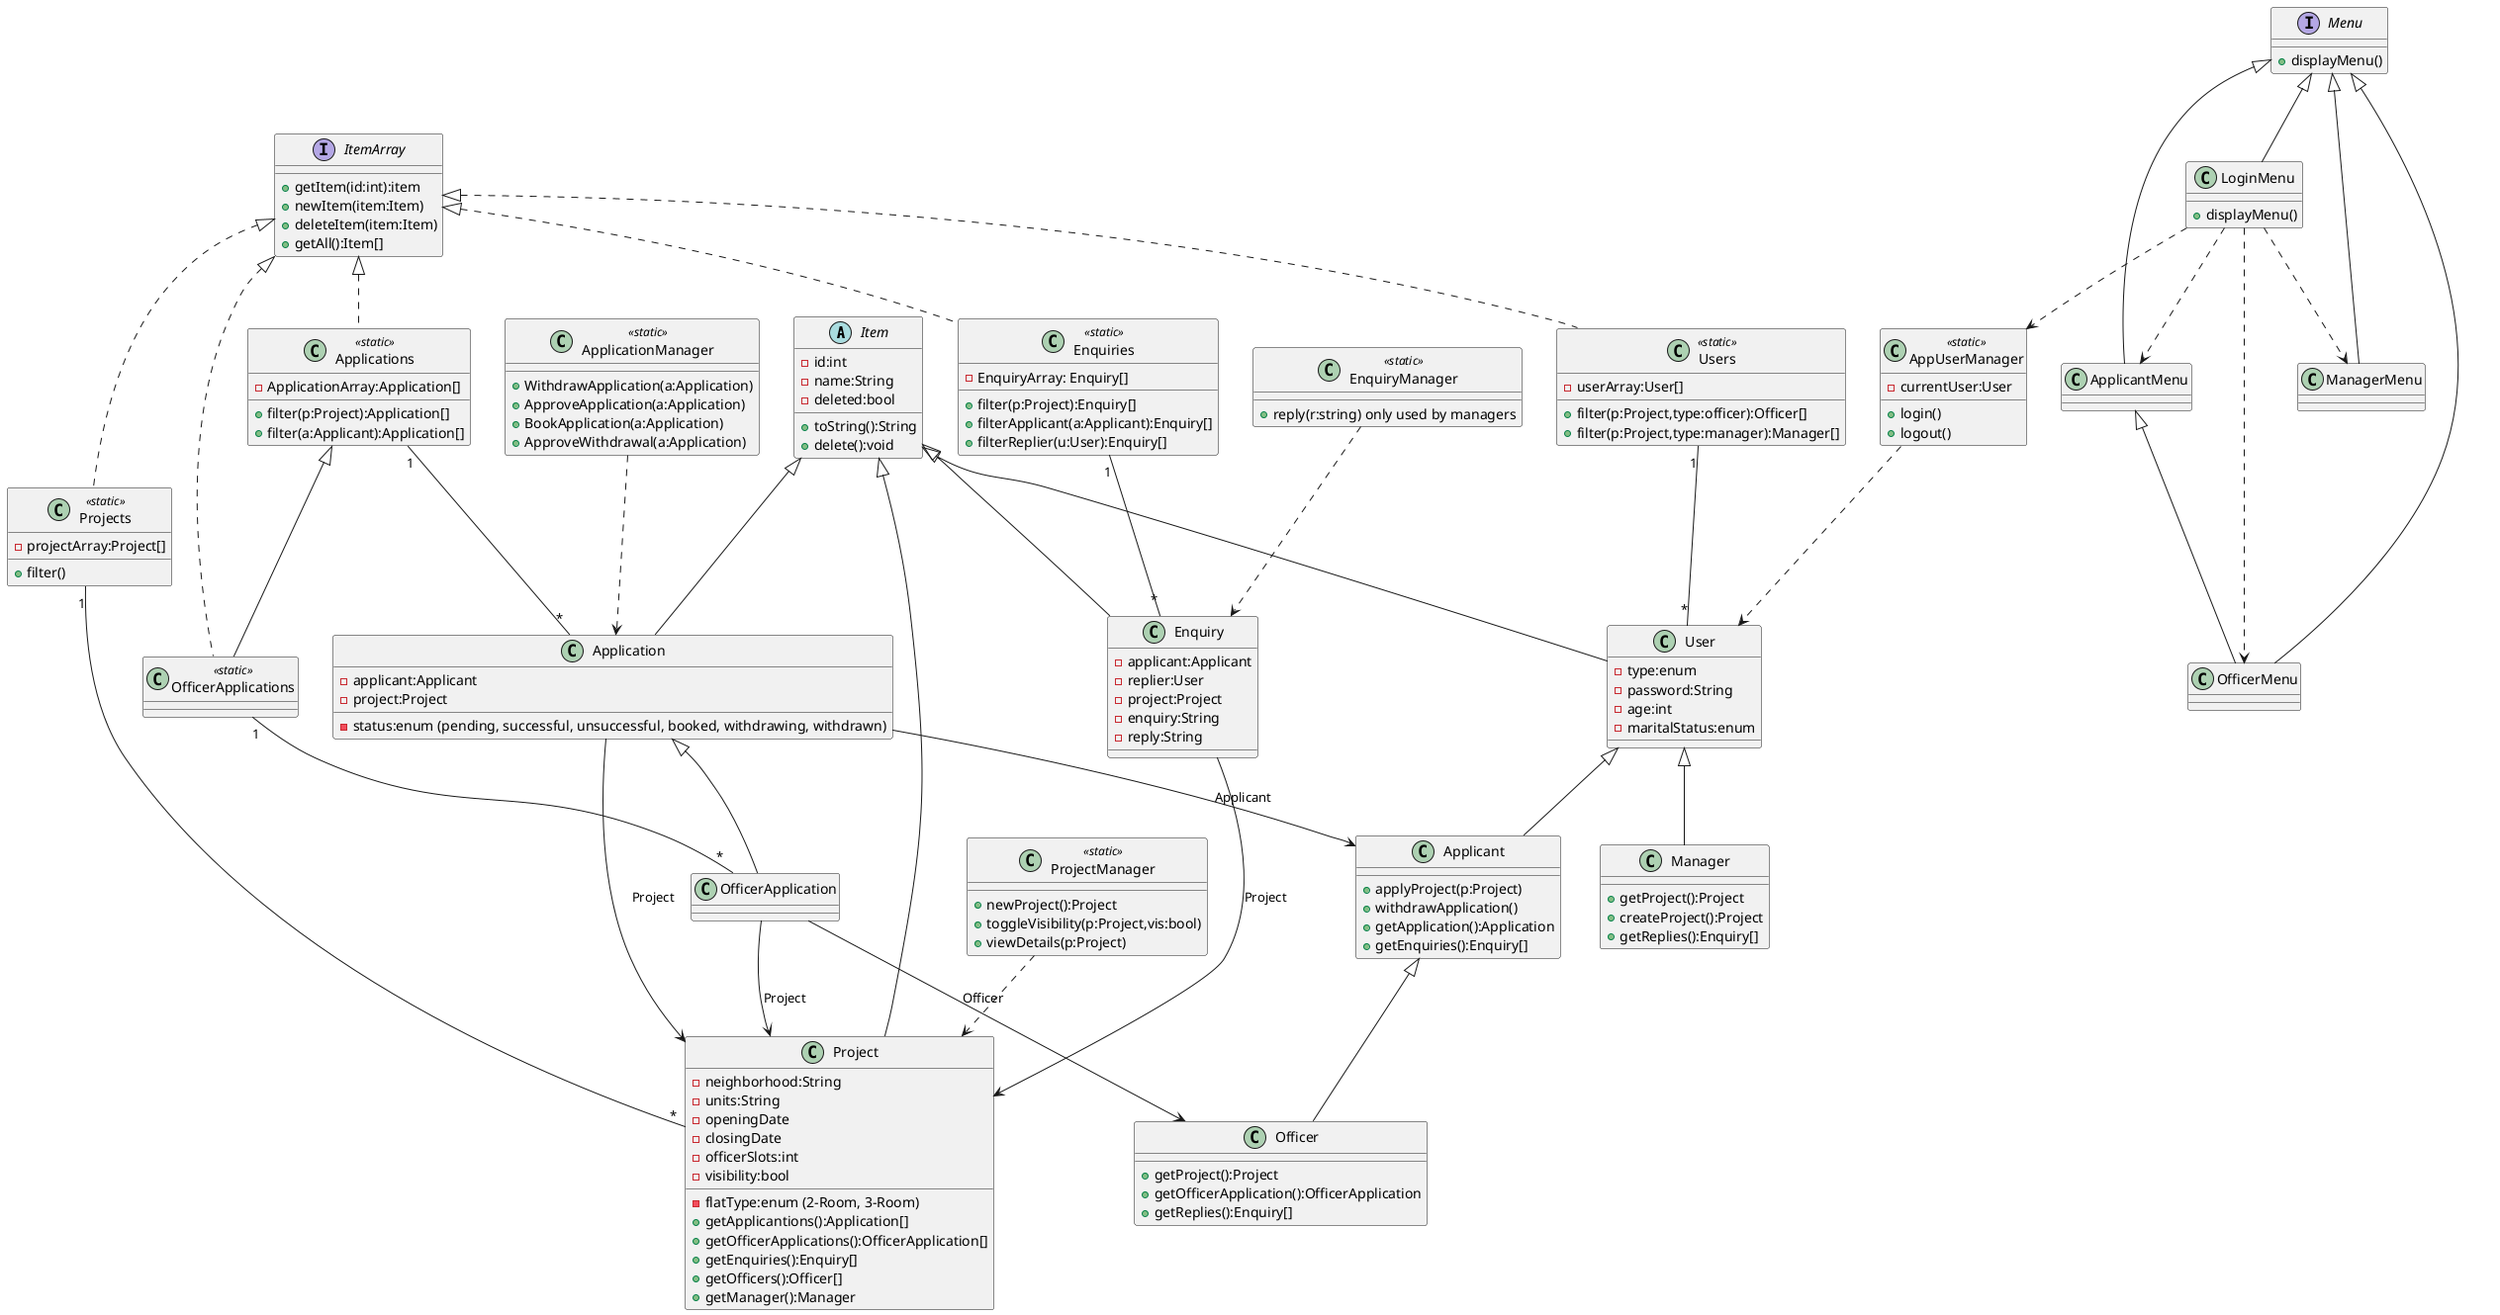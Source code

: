 @startuml EntityClassDiagram
abstract Item {
    -id:int
    -name:String
    -deleted:bool
    +toString():String
    +delete():void
}

interface ItemArray{
    +getItem(id:int):item
    +newItem(item:Item)
    +deleteItem(item:Item)
    +getAll():Item[]
}

'Project Items
class Project extends Item {
    -neighborhood:String
    -flatType:enum (2-Room, 3-Room)
    -units:String
    -openingDate
    -closingDate
    -officerSlots:int
    -visibility:bool
    +getApplicantions():Application[]
    +getOfficerApplications():OfficerApplication[]
    +getEnquiries():Enquiry[]
    +getOfficers():Officer[]
    +getManager():Manager
}

class Application extends Item {
    -applicant:Applicant
    -project:Project
    -status:enum (pending, successful, unsuccessful, booked, withdrawing, withdrawn)
}

Application --> Applicant : Applicant
Application --> Project : Project

class OfficerApplication extends Application
OfficerApplication --> Officer : Officer
OfficerApplication --> Project : Project

class Enquiry extends Item {
    -applicant:Applicant
    -replier:User
    -project:Project
    -enquiry:String
    -reply:String
}
Enquiry --> Project : Project

'Users
class User extends Item{
    -type:enum
    -password:String
    -age:int
    -maritalStatus:enum
}

class Applicant extends User {
    +applyProject(p:Project)
    +withdrawApplication()
    +getApplication():Application
    +getEnquiries():Enquiry[]
}

class Officer extends Applicant {
    +getProject():Project
    +getOfficerApplication():OfficerApplication
    +getReplies():Enquiry[]
}

class Manager extends User {
    +getProject():Project
    +createProject():Project
    +getReplies():Enquiry[]
}

'GUI Interfaces 
interface Menu {
    +displayMenu()
}
class ApplicantMenu extends Menu
class ManagerMenu extends Menu
class OfficerMenu extends Menu
class LoginMenu extends Menu {
    +displayMenu()
    'after login, we call one of the 3 menus based on the  enum 
}
LoginMenu ..> AppUserManager
LoginMenu ..> ApplicantMenu
LoginMenu ..> OfficerMenu
LoginMenu ..> ManagerMenu

'Arrays
class Users <<static>> implements ItemArray {
    -userArray:User[]
    +filter(p:Project,type:officer):Officer[]
    +filter(p:Project,type:manager):Manager[]
}
Users "1" -- "*" User

class Projects <<static>> implements ItemArray {
    -projectArray:Project[]
    +filter()
}
Projects "1" -- "*" Project

class Applications <<static>> implements ItemArray {
    -ApplicationArray:Application[]
    +filter(p:Project):Application[]
    +filter(a:Applicant):Application[]
}
Applications "1" -- "*" Application

class OfficerApplications <<static>> extends Applications implements ItemArray 
OfficerApplications "1" -- "*" OfficerApplication

class Enquiries <<static>> implements ItemArray {
    -EnquiryArray: Enquiry[]
    +filter(p:Project):Enquiry[]
    +filterApplicant(a:Applicant):Enquiry[]
    +filterReplier(u:User):Enquiry[]
}
Enquiries "1" -- "*" Enquiry

'Managers
class ApplicationManager <<static>> {
    +WithdrawApplication(a:Application)
    +ApproveApplication(a:Application)
    +BookApplication(a:Application)
    +ApproveWithdrawal(a:Application)
}
ApplicationManager ..> Application

class ProjectManager <<static>> {
    +newProject():Project
    +toggleVisibility(p:Project,vis:bool)
    +viewDetails(p:Project)
}
ProjectManager ..> Project

class EnquiryManager <<static>> {
    +reply(r:string) only used by managers
}
EnquiryManager ..> Enquiry

class AppUserManager <<static>> {
    -currentUser:User
    +login()
    +logout()
}
AppUserManager ..> User


' not sure about this one
class OfficerMenu extends ApplicantMenu 


@enduml